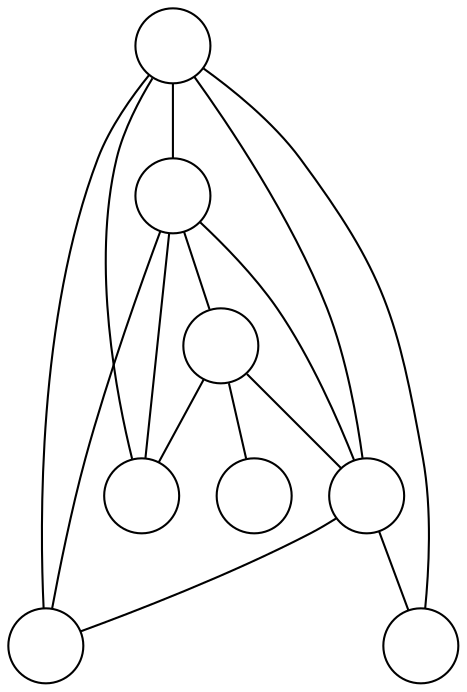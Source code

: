 graph G {
  node[label="", shape=circle]
  0;
  1;
  2;
  3;
  4;
  5;
  6;
  7;
  4 -- 0;
  4 -- 1;
  5 -- 2;
  5 -- 3;
  5 -- 4;
  6 -- 0;
  6 -- 2;
  6 -- 4;
  6 -- 5;
  7 -- 0;
  7 -- 1;
  7 -- 2;
  7 -- 4;
  7 -- 6;
}
